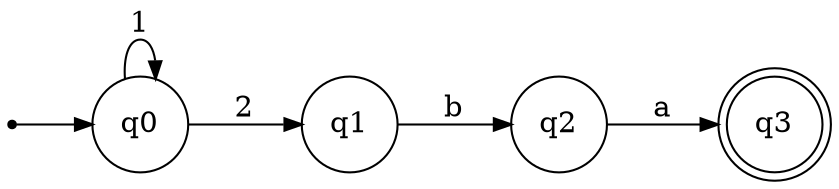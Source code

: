 digraph {
	ranksep=0.5 size="(8, 8)"
	rankdir=LR
	Initial [label="" fontsize=14.0 shape=point]
	q0 [fontsize=14.0 shape=circle]
	q1 [fontsize=14.0 shape=circle]
	q2 [fontsize=14.0 shape=circle]
	q3 [fontsize=14.0 shape=doublecircle]
	Initial -> q0 [arrowsize=0.85]
	q0 -> q0 [label=" 1 " arrowsize=0.85 fontsize=14.0]
	q0 -> q1 [label=" 2 " arrowsize=0.85 fontsize=14.0]
	q1 -> q2 [label=" b " arrowsize=0.85 fontsize=14.0]
	q2 -> q3 [label=" a " arrowsize=0.85 fontsize=14.0]
}
